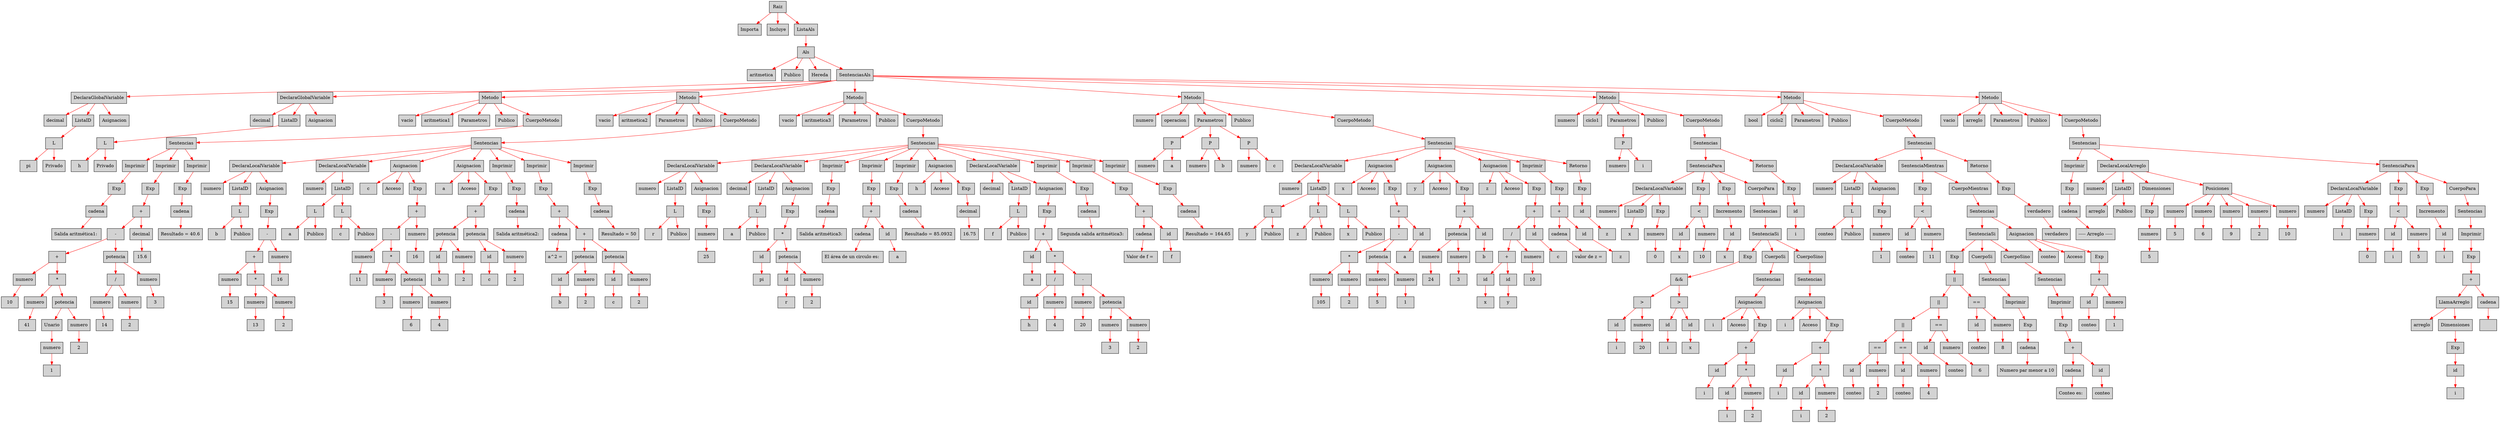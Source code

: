 digraph G {node[shape=box, style=filled]; edge[color=red]
node1533962721[label="Raiz"];
 node1533962721->node1208304732;node1208304732[label="Importa"];
 node1533962721->node1878532218;node1878532218[label="Incluye"];
 node1533962721->node1019876577;node1019876577[label="ListaAls"];
 node1019876577->node339956728;node339956728[label="Als"];
 node339956728->node1980154504;node1980154504[label="aritmetica"];
 node339956728->node1481889730;node1481889730[label="Publico"];
 node339956728->node877833525;node877833525[label="Hereda"];
 node339956728->node973137108;node973137108[label="SentenciasAls"];
 node973137108->node2060608414;node2060608414[label="DeclaraGlobalVariable"];
 node2060608414->node1022969537;node1022969537[label="decimal"];
 node2060608414->node493055854;node493055854[label="ListaID"];
 node493055854->node553127506;node553127506[label="L"];
 node553127506->node1239369536;node1239369536[label="pi"];
 node553127506->node1063702516;node1063702516[label="Privado"];
 node2060608414->node964218729;node964218729[label="Asignacion"];
 node973137108->node1502796938;node1502796938[label="DeclaraGlobalVariable"];
 node1502796938->node1791260095;node1791260095[label="decimal"];
 node1502796938->node1674845820;node1674845820[label="ListaID"];
 node1674845820->node472418024;node472418024[label="L"];
 node472418024->node1402044267;node1402044267[label="h"];
 node472418024->node439451947;node439451947[label="Privado"];
 node1502796938->node1498766319;node1498766319[label="Asignacion"];
 node973137108->node17992171;node17992171[label="Metodo"];
 node17992171->node1495319685;node1495319685[label="vacio"];
 node17992171->node1334718035;node1334718035[label="aritmetica1"];
 node17992171->node1022860910;node1022860910[label="Parametros"];
 node17992171->node692000202;node692000202[label="Publico"];
 node17992171->node1986324612;node1986324612[label="CuerpoMetodo"];
 node1986324612->node1210498221;node1210498221[label="Sentencias"];
 node1210498221->node1218600745;node1218600745[label="Imprimir"];
 node1218600745->node425890482;node425890482[label="Exp"];
 node425890482->node1217620434;node1217620434[label="cadena"];
 node1217620434->node892172217;node892172217[label="Salida aritmética1: "];
 node1210498221->node1873558818;node1873558818[label="Imprimir"];
 node1873558818->node1658246503;node1658246503[label="Exp"];
 node1658246503->node836304150;node836304150[label="+"];
 node836304150->node1863762987;node1863762987[label="-"];
 node1863762987->node1641918918;node1641918918[label="+"];
 node1641918918->node896806263;node896806263[label="numero"];
 node896806263->node1127368322;node1127368322[label="10"];
 node1641918918->node442299731;node442299731[label="*"];
 node442299731->node377697375;node377697375[label="numero"];
 node377697375->node42515565;node42515565[label="41"];
 node442299731->node1407184104;node1407184104[label="potencia"];
 node1407184104->node777289133;node777289133[label="Unario"];
 node777289133->node561681908;node561681908[label="numero"];
 node561681908->node1716924002;node1716924002[label="1"];
 node1407184104->node1245853420;node1245853420[label="numero"];
 node1245853420->node1198949148;node1198949148[label="2"];
 node1863762987->node844524339;node844524339[label="potencia"];
 node844524339->node1705272869;node1705272869[label="/"];
 node1705272869->node1049282859;node1049282859[label="numero"];
 node1049282859->node1293407109;node1293407109[label="14"];
 node1705272869->node1276716775;node1276716775[label="numero"];
 node1276716775->node181072911;node181072911[label="2"];
 node844524339->node1658955756;node1658955756[label="numero"];
 node1658955756->node295291854;node295291854[label="3"];
 node836304150->node338884868;node338884868[label="decimal"];
 node338884868->node1225067777;node1225067777[label="15.6"];
 node1210498221->node640945418;node640945418[label="Imprimir"];
 node640945418->node2032956857;node2032956857[label="Exp"];
 node2032956857->node2060798273;node2060798273[label="cadena"];
 node2060798273->node458833439;node458833439[label="Resultado = 40.6"];
 node973137108->node495139875;node495139875[label="Metodo"];
 node495139875->node127406999;node127406999[label="vacio"];
 node495139875->node1465372004;node1465372004[label="aritmetica2"];
 node495139875->node86812759;node86812759[label="Parametros"];
 node495139875->node30080757;node30080757[label="Publico"];
 node495139875->node1175015920;node1175015920[label="CuerpoMetodo"];
 node1175015920->node802986168;node802986168[label="Sentencias"];
 node802986168->node1330832132;node1330832132[label="DeclaraLocalVariable"];
 node1330832132->node423203149;node423203149[label="numero"];
 node1330832132->node355718475;node355718475[label="ListaID"];
 node355718475->node1591842317;node1591842317[label="L"];
 node1591842317->node116589590;node116589590[label="b"];
 node1591842317->node1393909372;node1393909372[label="Publico"];
 node1330832132->node1476874456;node1476874456[label="Asignacion"];
 node1476874456->node176485419;node176485419[label="Exp"];
 node176485419->node340361945;node340361945[label="-"];
 node340361945->node1842792594;node1842792594[label="+"];
 node1842792594->node255181920;node255181920[label="numero"];
 node255181920->node582835201;node582835201[label="15"];
 node1842792594->node2050641349;node2050641349[label="*"];
 node2050641349->node569612360;node569612360[label="numero"];
 node569612360->node12869330;node12869330[label="13"];
 node2050641349->node1213286303;node1213286303[label="numero"];
 node1213286303->node1613594421;node1613594421[label="2"];
 node340361945->node1562483360;node1562483360[label="numero"];
 node1562483360->node2142334232;node2142334232[label="16"];
 node802986168->node1025417422;node1025417422[label="DeclaraLocalVariable"];
 node1025417422->node918660239;node918660239[label="numero"];
 node1025417422->node1734659181;node1734659181[label="ListaID"];
 node1734659181->node331985972;node331985972[label="L"];
 node331985972->node1528397395;node1528397395[label="a"];
 node331985972->node1623678051;node1623678051[label="Publico"];
 node1734659181->node562160562;node562160562[label="L"];
 node562160562->node2142735266;node2142735266[label="c"];
 node562160562->node1867291105;node1867291105[label="Publico"];
 node802986168->node900916271;node900916271[label="Asignacion"];
 node900916271->node461376856;node461376856[label="c"];
 node900916271->node1479110417;node1479110417[label="Acceso"];
 node900916271->node1394697828;node1394697828[label="Exp"];
 node1394697828->node1896899507;node1896899507[label="+"];
 node1896899507->node1784764932;node1784764932[label="-"];
 node1784764932->node2040783294;node2040783294[label="numero"];
 node2040783294->node568961704;node568961704[label="11"];
 node1784764932->node1402357981;node1402357981[label="*"];
 node1402357981->node860330449;node860330449[label="numero"];
 node860330449->node1427058710;node1427058710[label="3"];
 node1402357981->node962555125;node962555125[label="potencia"];
 node962555125->node1491995555;node1491995555[label="numero"];
 node1491995555->node1474857086;node1474857086[label="6"];
 node962555125->node2068548885;node2068548885[label="numero"];
 node2068548885->node959544909;node959544909[label="4"];
 node1896899507->node288020955;node288020955[label="numero"];
 node288020955->node43129080;node43129080[label="16"];
 node802986168->node630591130;node630591130[label="Asignacion"];
 node630591130->node401067891;node401067891[label="a"];
 node630591130->node1355032661;node1355032661[label="Acceso"];
 node630591130->node1115930477;node1115930477[label="Exp"];
 node1115930477->node1467259769;node1467259769[label="+"];
 node1467259769->node2126596787;node2126596787[label="potencia"];
 node2126596787->node263607230;node263607230[label="id"];
 node263607230->node1343356402;node1343356402[label="b"];
 node2126596787->node600644570;node600644570[label="numero"];
 node600644570->node1470974402;node1470974402[label="2"];
 node1467259769->node1782303530;node1782303530[label="potencia"];
 node1782303530->node899302898;node899302898[label="id"];
 node899302898->node2118290256;node2118290256[label="c"];
 node1782303530->node1134312963;node1134312963[label="numero"];
 node1134312963->node2009780161;node2009780161[label="2"];
 node802986168->node270049567;node270049567[label="Imprimir"];
 node270049567->node2053812295;node2053812295[label="Exp"];
 node2053812295->node1487205679;node1487205679[label="cadena"];
 node1487205679->node2033294653;node2033294653[label="Salida aritmética2: "];
 node802986168->node754240349;node754240349[label="Imprimir"];
 node754240349->node53718540;node53718540[label="Exp"];
 node53718540->node2093035208;node2093035208[label="+"];
 node2093035208->node158112792;node158112792[label="cadena"];
 node158112792->node55050315;node55050315[label="a^2 = "];
 node2093035208->node496340448;node496340448[label="+"];
 node496340448->node1758939124;node1758939124[label="potencia"];
 node1758939124->node95853226;node95853226[label="id"];
 node95853226->node1186961423;node1186961423[label="b"];
 node1758939124->node2004154293;node2004154293[label="numero"];
 node2004154293->node625927752;node625927752[label="2"];
 node496340448->node337398657;node337398657[label="potencia"];
 node337398657->node777639661;node777639661[label="id"];
 node777639661->node2126529996;node2126529996[label="c"];
 node337398657->node753832186;node753832186[label="numero"];
 node753832186->node1515755173;node1515755173[label="2"];
 node802986168->node978771389;node978771389[label="Imprimir"];
 node978771389->node1187254558;node1187254558[label="Exp"];
 node1187254558->node519385212;node519385212[label="cadena"];
 node519385212->node417977;node417977[label="Resultado = 50"];
 node973137108->node204598833;node204598833[label="Metodo"];
 node204598833->node1780175432;node1780175432[label="vacio"];
 node204598833->node1574627751;node1574627751[label="aritmetica3"];
 node204598833->node1860847885;node1860847885[label="Parametros"];
 node204598833->node1839817351;node1839817351[label="Publico"];
 node204598833->node1561392232;node1561392232[label="CuerpoMetodo"];
 node1561392232->node1460517308;node1460517308[label="Sentencias"];
 node1460517308->node1804804209;node1804804209[label="DeclaraLocalVariable"];
 node1804804209->node1292425950;node1292425950[label="numero"];
 node1804804209->node392283299;node392283299[label="ListaID"];
 node392283299->node756768682;node756768682[label="L"];
 node756768682->node1610183376;node1610183376[label="r"];
 node756768682->node1420598747;node1420598747[label="Publico"];
 node1804804209->node1307643697;node1307643697[label="Asignacion"];
 node1307643697->node979431210;node979431210[label="Exp"];
 node979431210->node773551428;node773551428[label="numero"];
 node773551428->node510228249;node510228249[label="25"];
 node1460517308->node1529117538;node1529117538[label="DeclaraLocalVariable"];
 node1529117538->node1711326867;node1711326867[label="decimal"];
 node1529117538->node323239490;node323239490[label="ListaID"];
 node323239490->node1187009164;node1187009164[label="L"];
 node1187009164->node1053281885;node1053281885[label="a"];
 node1187009164->node1578349384;node1578349384[label="Publico"];
 node1529117538->node1821843686;node1821843686[label="Asignacion"];
 node1821843686->node679955402;node679955402[label="Exp"];
 node679955402->node682810785;node682810785[label="*"];
 node682810785->node1811460620;node1811460620[label="id"];
 node1811460620->node1052589957;node1052589957[label="pi"];
 node682810785->node745990787;node745990787[label="potencia"];
 node745990787->node303527289;node303527289[label="id"];
 node303527289->node1020386789;node1020386789[label="r"];
 node745990787->node1808239853;node1808239853[label="numero"];
 node1808239853->node1895715300;node1895715300[label="2"];
 node1460517308->node1500208703;node1500208703[label="Imprimir"];
 node1500208703->node1810341378;node1810341378[label="Exp"];
 node1810341378->node1007732599;node1007732599[label="cadena"];
 node1007732599->node1055117408;node1055117408[label="Salida aritmética3: "];
 node1460517308->node1031465765;node1031465765[label="Imprimir"];
 node1031465765->node1790604550;node1790604550[label="Exp"];
 node1790604550->node1353399385;node1353399385[label="+"];
 node1353399385->node1894487804;node1894487804[label="cadena"];
 node1894487804->node438462471;node438462471[label="El área de un circulo es: "];
 node1353399385->node587807744;node587807744[label="id"];
 node587807744->node717850060;node717850060[label="a"];
 node1460517308->node104446495;node104446495[label="Imprimir"];
 node104446495->node257067151;node257067151[label="Exp"];
 node257067151->node1708219481;node1708219481[label="cadena"];
 node1708219481->node63984330;node63984330[label="Resultado = 85.0932"];
 node1460517308->node1223879149;node1223879149[label="Asignacion"];
 node1223879149->node1400833676;node1400833676[label="h"];
 node1223879149->node1017363246;node1017363246[label="Acceso"];
 node1223879149->node1038415986;node1038415986[label="Exp"];
 node1038415986->node1652999074;node1652999074[label="decimal"];
 node1652999074->node1239872024;node1239872024[label="16.75"];
 node1460517308->node1757240001;node1757240001[label="DeclaraLocalVariable"];
 node1757240001->node1920993484;node1920993484[label="decimal"];
 node1757240001->node651124461;node651124461[label="ListaID"];
 node651124461->node1481055774;node1481055774[label="L"];
 node1481055774->node1512979589;node1512979589[label="f"];
 node1481055774->node672827748;node672827748[label="Publico"];
 node1757240001->node1954448060;node1954448060[label="Asignacion"];
 node1954448060->node338286019;node338286019[label="Exp"];
 node338286019->node1061689815;node1061689815[label="+"];
 node1061689815->node1139140339;node1139140339[label="id"];
 node1139140339->node1125054289;node1125054289[label="a"];
 node1061689815->node424916286;node424916286[label="*"];
 node424916286->node1722450274;node1722450274[label="/"];
 node1722450274->node177484090;node177484090[label="id"];
 node177484090->node1041562438;node1041562438[label="h"];
 node1722450274->node988431359;node988431359[label="numero"];
 node988431359->node150565969;node150565969[label="4"];
 node424916286->node592419221;node592419221[label="-"];
 node592419221->node974690417;node974690417[label="numero"];
 node974690417->node1384497526;node1384497526[label="20"];
 node592419221->node295533707;node295533707[label="potencia"];
 node295533707->node1312939036;node1312939036[label="numero"];
 node1312939036->node820252341;node820252341[label="3"];
 node295533707->node1284958126;node1284958126[label="numero"];
 node1284958126->node915780499;node915780499[label="2"];
 node1460517308->node1995712609;node1995712609[label="Imprimir"];
 node1995712609->node1727332780;node1727332780[label="Exp"];
 node1727332780->node497365323;node497365323[label="cadena"];
 node497365323->node104267847;node104267847[label="Segunda salida aritmética3: "];
 node1460517308->node1373083584;node1373083584[label="Imprimir"];
 node1373083584->node534840375;node534840375[label="Exp"];
 node534840375->node729436649;node729436649[label="+"];
 node729436649->node368138745;node368138745[label="cadena"];
 node368138745->node2020979984;node2020979984[label="Valor de f = "];
 node729436649->node1864550037;node1864550037[label="id"];
 node1864550037->node372127617;node372127617[label="f"];
 node1460517308->node152017452;node152017452[label="Imprimir"];
 node152017452->node1543992104;node1543992104[label="Exp"];
 node1543992104->node635965523;node635965523[label="cadena"];
 node635965523->node1109244240;node1109244240[label="Resultado = 164.65"];
 node973137108->node934712773;node934712773[label="Metodo"];
 node934712773->node1355759144;node1355759144[label="numero"];
 node934712773->node901826282;node901826282[label="operacion"];
 node934712773->node448282171;node448282171[label="Parametros"];
 node448282171->node421763092;node421763092[label="P"];
 node421763092->node817154918;node817154918[label="numero"];
 node421763092->node66104332;node66104332[label="a"];
 node448282171->node1482822575;node1482822575[label="P"];
 node1482822575->node1560593295;node1560593295[label="numero"];
 node1482822575->node1266535602;node1266535602[label="b"];
 node448282171->node1307285789;node1307285789[label="P"];
 node1307285789->node89916516;node89916516[label="numero"];
 node1307285789->node2126489595;node2126489595[label="c"];
 node934712773->node1526922434;node1526922434[label="Publico"];
 node934712773->node1244702158;node1244702158[label="CuerpoMetodo"];
 node1244702158->node799733704;node799733704[label="Sentencias"];
 node799733704->node740892089;node740892089[label="DeclaraLocalVariable"];
 node740892089->node1619066898;node1619066898[label="numero"];
 node740892089->node793827097;node793827097[label="ListaID"];
 node793827097->node1471967628;node1471967628[label="L"];
 node1471967628->node865892887;node865892887[label="y"];
 node1471967628->node1542811110;node1542811110[label="Publico"];
 node793827097->node1924432286;node1924432286[label="L"];
 node1924432286->node1185984085;node1185984085[label="z"];
 node1924432286->node371992662;node371992662[label="Publico"];
 node793827097->node1724316968;node1724316968[label="L"];
 node1724316968->node816326687;node816326687[label="x"];
 node1724316968->node1940515417;node1940515417[label="Publico"];
 node799733704->node70255330;node70255330[label="Asignacion"];
 node70255330->node1439600881;node1439600881[label="x"];
 node70255330->node609727111;node609727111[label="Acceso"];
 node70255330->node403734390;node403734390[label="Exp"];
 node403734390->node481511812;node481511812[label="+"];
 node481511812->node1029377019;node1029377019[label="-"];
 node1029377019->node612451677;node612451677[label="*"];
 node612451677->node1072784756;node1072784756[label="numero"];
 node1072784756->node956884071;node956884071[label="105"];
 node612451677->node1558783086;node1558783086[label="numero"];
 node1558783086->node1919691011;node1919691011[label="2"];
 node1029377019->node1182939391;node1182939391[label="potencia"];
 node1182939391->node945276820;node945276820[label="numero"];
 node945276820->node763907748;node763907748[label="5"];
 node1182939391->node1052724775;node1052724775[label="numero"];
 node1052724775->node1773001935;node1773001935[label="1"];
 node481511812->node1874906377;node1874906377[label="id"];
 node1874906377->node13779771;node13779771[label="a"];
 node799733704->node1146682224;node1146682224[label="Asignacion"];
 node1146682224->node1133780112;node1133780112[label="y"];
 node1146682224->node718612846;node718612846[label="Acceso"];
 node1146682224->node948731028;node948731028[label="Exp"];
 node948731028->node999068558;node999068558[label="+"];
 node999068558->node1486846195;node1486846195[label="potencia"];
 node1486846195->node1535292631;node1535292631[label="numero"];
 node1535292631->node3218415;node3218415[label="24"];
 node1486846195->node1602152580;node1602152580[label="numero"];
 node1602152580->node2089114488;node2089114488[label="3"];
 node999068558->node846162995;node846162995[label="id"];
 node846162995->node973727730;node973727730[label="b"];
 node799733704->node312148735;node312148735[label="Asignacion"];
 node312148735->node1142146383;node1142146383[label="z"];
 node312148735->node223618826;node223618826[label="Acceso"];
 node312148735->node2023192357;node2023192357[label="Exp"];
 node2023192357->node852561458;node852561458[label="+"];
 node852561458->node1756535962;node1756535962[label="/"];
 node1756535962->node1156750065;node1156750065[label="+"];
 node1156750065->node119534357;node119534357[label="id"];
 node119534357->node1032179034;node1032179034[label="x"];
 node1156750065->node1102041148;node1102041148[label="id"];
 node1102041148->node299560938;node299560938[label="y"];
 node1756535962->node1772433823;node1772433823[label="numero"];
 node1772433823->node2052710124;node2052710124[label="10"];
 node852561458->node1162403755;node1162403755[label="id"];
 node1162403755->node53206359;node53206359[label="c"];
 node799733704->node1136803172;node1136803172[label="Imprimir"];
 node1136803172->node2002269518;node2002269518[label="Exp"];
 node2002269518->node1953372553;node1953372553[label="+"];
 node1953372553->node703771446;node703771446[label="cadena"];
 node703771446->node2064220785;node2064220785[label="valor de z = "];
 node1953372553->node1305291291;node1305291291[label="id"];
 node1305291291->node1231798394;node1231798394[label="z"];
 node799733704->node1975300450;node1975300450[label="Retorno"];
 node1975300450->node1108455342;node1108455342[label="Exp"];
 node1108455342->node1713952773;node1713952773[label="id"];
 node1713952773->node1909959850;node1909959850[label="z"];
 node973137108->node1634739283;node1634739283[label="Metodo"];
 node1634739283->node777231116;node777231116[label="numero"];
 node1634739283->node245073459;node245073459[label="ciclo1"];
 node1634739283->node1113967030;node1113967030[label="Parametros"];
 node1113967030->node584527637;node584527637[label="P"];
 node584527637->node284052408;node284052408[label="numero"];
 node584527637->node1117191560;node1117191560[label="i"];
 node1634739283->node785560597;node785560597[label="Publico"];
 node1634739283->node895912285;node895912285[label="CuerpoMetodo"];
 node895912285->node1471653826;node1471653826[label="Sentencias"];
 node1471653826->node582515201;node582515201[label="SentenciaPara"];
 node582515201->node435224671;node435224671[label="DeclaraLocalVariable"];
 node435224671->node408706653;node408706653[label="numero"];
 node435224671->node1925145379;node1925145379[label="ListaID"];
 node1925145379->node330725127;node330725127[label="x"];
 node435224671->node39091926;node39091926[label="Exp"];
 node39091926->node2013292151;node2013292151[label="numero"];
 node2013292151->node1898947631;node1898947631[label="0"];
 node582515201->node1367468866;node1367468866[label="Exp"];
 node1367468866->node1887608170;node1887608170[label="<"];
 node1887608170->node189431507;node189431507[label="id"];
 node189431507->node122207561;node122207561[label="x"];
 node1887608170->node1498254617;node1498254617[label="numero"];
 node1498254617->node1027613335;node1027613335[label="10"];
 node582515201->node1696890634;node1696890634[label="Exp"];
 node1696890634->node658781202;node658781202[label="Incremento"];
 node658781202->node307515558;node307515558[label="id"];
 node307515558->node775724257;node775724257[label="x"];
 node582515201->node1747347971;node1747347971[label="CuerpoPara"];
 node1747347971->node1858353073;node1858353073[label="Sentencias"];
 node1858353073->node1587911599;node1587911599[label="SentenciaSi"];
 node1587911599->node347397902;node347397902[label="Exp"];
 node347397902->node1327090153;node1327090153[label="&&"];
 node1327090153->node11470340;node11470340[label=">"];
 node11470340->node1923452253;node1923452253[label="id"];
 node1923452253->node1088123048;node1088123048[label="i"];
 node11470340->node1091354587;node1091354587[label="numero"];
 node1091354587->node963317464;node963317464[label="20"];
 node1327090153->node1736094669;node1736094669[label=">"];
 node1736094669->node2084557242;node2084557242[label="id"];
 node2084557242->node1491684225;node1491684225[label="i"];
 node1736094669->node957715338;node957715338[label="id"];
 node957715338->node188988350;node188988350[label="x"];
 node1587911599->node158533997;node158533997[label="CuerpoSi"];
 node158533997->node466939521;node466939521[label="Sentencias"];
 node466939521->node239646642;node239646642[label="Asignacion"];
 node239646642->node415265678;node415265678[label="i"];
 node239646642->node166279578;node166279578[label="Acceso"];
 node239646642->node896888512;node896888512[label="Exp"];
 node896888512->node2118888187;node2118888187[label="+"];
 node2118888187->node1703738047;node1703738047[label="id"];
 node1703738047->node627649149;node627649149[label="i"];
 node2118888187->node997475198;node997475198[label="*"];
 node997475198->node407579289;node407579289[label="id"];
 node407579289->node445674029;node445674029[label="i"];
 node997475198->node1992726976;node1992726976[label="numero"];
 node1992726976->node1865440213;node1865440213[label="2"];
 node1587911599->node779004744;node779004744[label="CuerpoSino"];
 node779004744->node930526642;node930526642[label="Sentencias"];
 node930526642->node1975263749;node1975263749[label="Asignacion"];
 node1975263749->node415179156;node415179156[label="i"];
 node1975263749->node1137769760;node1137769760[label="Acceso"];
 node1975263749->node1099500493;node1099500493[label="Exp"];
 node1099500493->node1429321203;node1429321203[label="+"];
 node1429321203->node878943552;node878943552[label="id"];
 node878943552->node1889427217;node1889427217[label="i"];
 node1429321203->node2042688940;node2042688940[label="*"];
 node2042688940->node554060106;node554060106[label="id"];
 node554060106->node161962423;node161962423[label="i"];
 node2042688940->node197388613;node197388613[label="numero"];
 node197388613->node1976569860;node1976569860[label="2"];
 node1471653826->node1720667117;node1720667117[label="Retorno"];
 node1720667117->node1440140394;node1440140394[label="Exp"];
 node1440140394->node1095470676;node1095470676[label="id"];
 node1095470676->node888071753;node888071753[label="i"];
 node973137108->node673317658;node673317658[label="Metodo"];
 node673317658->node1265909736;node1265909736[label="bool"];
 node673317658->node1448092156;node1448092156[label="ciclo2"];
 node673317658->node357521873;node357521873[label="Parametros"];
 node673317658->node768451249;node768451249[label="Publico"];
 node673317658->node1202475935;node1202475935[label="CuerpoMetodo"];
 node1202475935->node270849367;node270849367[label="Sentencias"];
 node270849367->node2135590739;node2135590739[label="DeclaraLocalVariable"];
 node2135590739->node1070754337;node1070754337[label="numero"];
 node2135590739->node440919791;node440919791[label="ListaID"];
 node440919791->node754910877;node754910877[label="L"];
 node754910877->node119827534;node119827534[label="conteo"];
 node754910877->node730570217;node730570217[label="Publico"];
 node2135590739->node249456361;node249456361[label="Asignacion"];
 node249456361->node1522618945;node1522618945[label="Exp"];
 node1522618945->node2116223819;node2116223819[label="numero"];
 node2116223819->node162573747;node162573747[label="1"];
 node270849367->node1948543810;node1948543810[label="SentenciaMientras"];
 node1948543810->node606563549;node606563549[label="Exp"];
 node606563549->node1123551817;node1123551817[label="<"];
 node1123551817->node1319762576;node1319762576[label="id"];
 node1319762576->node427882108;node427882108[label="conteo"];
 node1123551817->node115224597;node115224597[label="numero"];
 node115224597->node74897605;node74897605[label="11"];
 node1948543810->node84598689;node84598689[label="CuerpoMientras"];
 node84598689->node455604842;node455604842[label="Sentencias"];
 node455604842->node1821261699;node1821261699[label="SentenciaSi"];
 node1821261699->node1586258471;node1586258471[label="Exp"];
 node1586258471->node220744064;node220744064[label="||"];
 node220744064->node704124645;node704124645[label="||"];
 node704124645->node873940606;node873940606[label="||"];
 node873940606->node163026817;node163026817[label="=="];
 node163026817->node1184672638;node1184672638[label="id"];
 node1184672638->node792380022;node792380022[label="conteo"];
 node163026817->node554718553;node554718553[label="numero"];
 node554718553->node338609509;node338609509[label="2"];
 node873940606->node936008645;node936008645[label="=="];
 node936008645->node1310328376;node1310328376[label="id"];
 node1310328376->node1828927551;node1828927551[label="conteo"];
 node936008645->node258268439;node258268439[label="numero"];
 node258268439->node1779809101;node1779809101[label="4"];
 node704124645->node1948277745;node1948277745[label="=="];
 node1948277745->node9852810;node9852810[label="id"];
 node9852810->node691257066;node691257066[label="conteo"];
 node1948277745->node1849403218;node1849403218[label="numero"];
 node1849403218->node414357175;node414357175[label="6"];
 node220744064->node707438636;node707438636[label="=="];
 node707438636->node509249389;node509249389[label="id"];
 node509249389->node761832131;node761832131[label="conteo"];
 node707438636->node560176887;node560176887[label="numero"];
 node560176887->node1584867647;node1584867647[label="8"];
 node1821261699->node341621875;node341621875[label="CuerpoSi"];
 node341621875->node2093640321;node2093640321[label="Sentencias"];
 node2093640321->node1105450953;node1105450953[label="Imprimir"];
 node1105450953->node649732123;node649732123[label="Exp"];
 node649732123->node1467264923;node1467264923[label="cadena"];
 node1467264923->node2026195350;node2026195350[label="Numero par menor a 10"];
 node1821261699->node659002584;node659002584[label="CuerpoSino"];
 node659002584->node1351275219;node1351275219[label="Sentencias"];
 node1351275219->node586196782;node586196782[label="Imprimir"];
 node586196782->node1890308895;node1890308895[label="Exp"];
 node1890308895->node1800501382;node1800501382[label="+"];
 node1800501382->node1833644917;node1833644917[label="cadena"];
 node1833644917->node1243951141;node1243951141[label="Conteo es: "];
 node1800501382->node1689788757;node1689788757[label="id"];
 node1689788757->node72212492;node72212492[label="conteo"];
 node455604842->node808041323;node808041323[label="Asignacion"];
 node808041323->node1408106835;node1408106835[label="conteo"];
 node808041323->node1987653874;node1987653874[label="Acceso"];
 node808041323->node501216177;node501216177[label="Exp"];
 node501216177->node1615917442;node1615917442[label="+"];
 node1615917442->node1134006338;node1134006338[label="id"];
 node1134006338->node2094454370;node2094454370[label="conteo"];
 node1615917442->node519495730;node519495730[label="numero"];
 node519495730->node2035146383;node2035146383[label="1"];
 node270849367->node103236708;node103236708[label="Retorno"];
 node103236708->node1284040452;node1284040452[label="Exp"];
 node1284040452->node1708554711;node1708554711[label="verdadero"];
 node1708554711->node1920494148;node1920494148[label="verdadero"];
 node973137108->node1312818187;node1312818187[label="Metodo"];
 node1312818187->node1165720064;node1165720064[label="vacio"];
 node1312818187->node330677177;node330677177[label="arreglo"];
 node1312818187->node573495745;node573495745[label="Parametros"];
 node1312818187->node1812001235;node1812001235[label="Publico"];
 node1312818187->node1924480297;node1924480297[label="CuerpoMetodo"];
 node1924480297->node1281570997;node1281570997[label="Sentencias"];
 node1281570997->node408354857;node408354857[label="Imprimir"];
 node408354857->node1932719257;node1932719257[label="Exp"];
 node1932719257->node674616227;node674616227[label="cadena"];
 node674616227->node2110185600;node2110185600[label="----- Arreglo -----"];
 node1281570997->node1571877209;node1571877209[label="DeclaraLocalArreglo"];
 node1571877209->node969035850;node969035850[label="numero"];
 node1571877209->node1072440346;node1072440346[label="ListaID"];
 node1072440346->node1969488263;node1969488263[label="arreglo"];
 node1072440346->node797183051;node797183051[label="Publico"];
 node1571877209->node74406385;node74406385[label="Dimensiones"];
 node74406385->node1526555026;node1526555026[label="Exp"];
 node1526555026->node264256371;node264256371[label="numero"];
 node264256371->node11110548;node11110548[label="5"];
 node1571877209->node2121787809;node2121787809[label="Posiciones"];
 node2121787809->node1329067532;node1329067532[label="numero"];
 node1329067532->node1092765498;node1092765498[label="5"];
 node2121787809->node218335906;node218335906[label="numero"];
 node218335906->node1282949186;node1282949186[label="6"];
 node2121787809->node1007634519;node1007634519[label="numero"];
 node1007634519->node1866974075;node1866974075[label="9"];
 node2121787809->node2122318507;node2122318507[label="numero"];
 node2122318507->node1895053161;node1895053161[label="2"];
 node2121787809->node922719440;node922719440[label="numero"];
 node922719440->node1743963503;node1743963503[label="10"];
 node1281570997->node429463136;node429463136[label="SentenciaPara"];
 node429463136->node1216816453;node1216816453[label="DeclaraLocalVariable"];
 node1216816453->node43278737;node43278737[label="numero"];
 node1216816453->node1933313297;node1933313297[label="ListaID"];
 node1933313297->node583481088;node583481088[label="i"];
 node1216816453->node1394311952;node1394311952[label="Exp"];
 node1394311952->node1914890251;node1914890251[label="numero"];
 node1914890251->node1638236115;node1638236115[label="0"];
 node429463136->node2051091408;node2051091408[label="Exp"];
 node2051091408->node1967989899;node1967989899[label="<"];
 node1967989899->node273348761;node273348761[label="id"];
 node273348761->node1524319908;node1524319908[label="i"];
 node1967989899->node699918724;node699918724[label="numero"];
 node699918724->node901966149;node901966149[label="5"];
 node429463136->node1913340244;node1913340244[label="Exp"];
 node1913340244->node1927665623;node1927665623[label="Incremento"];
 node1927665623->node1678310342;node1678310342[label="id"];
 node1678310342->node1176678083;node1176678083[label="i"];
 node429463136->node1854621362;node1854621362[label="CuerpoPara"];
 node1854621362->node839675867;node839675867[label="Sentencias"];
 node839675867->node293172375;node293172375[label="Imprimir"];
 node293172375->node1115587789;node1115587789[label="Exp"];
 node1115587789->node1987376358;node1987376358[label="+"];
 node1987376358->node660029252;node660029252[label="LlamaArreglo"];
 node660029252->node2110794485;node2110794485[label="arreglo"];
 node660029252->node1270780270;node1270780270[label="Dimensiones"];
 node1270780270->node448565051;node448565051[label="Exp"];
 node448565051->node76492343;node76492343[label="id"];
 node76492343->node2029267921;node2029267921[label="i"];
 node1987376358->node1199497280;node1199497280[label="cadena"];
 node1199497280->node969243331;node969243331[label=" "];

}
